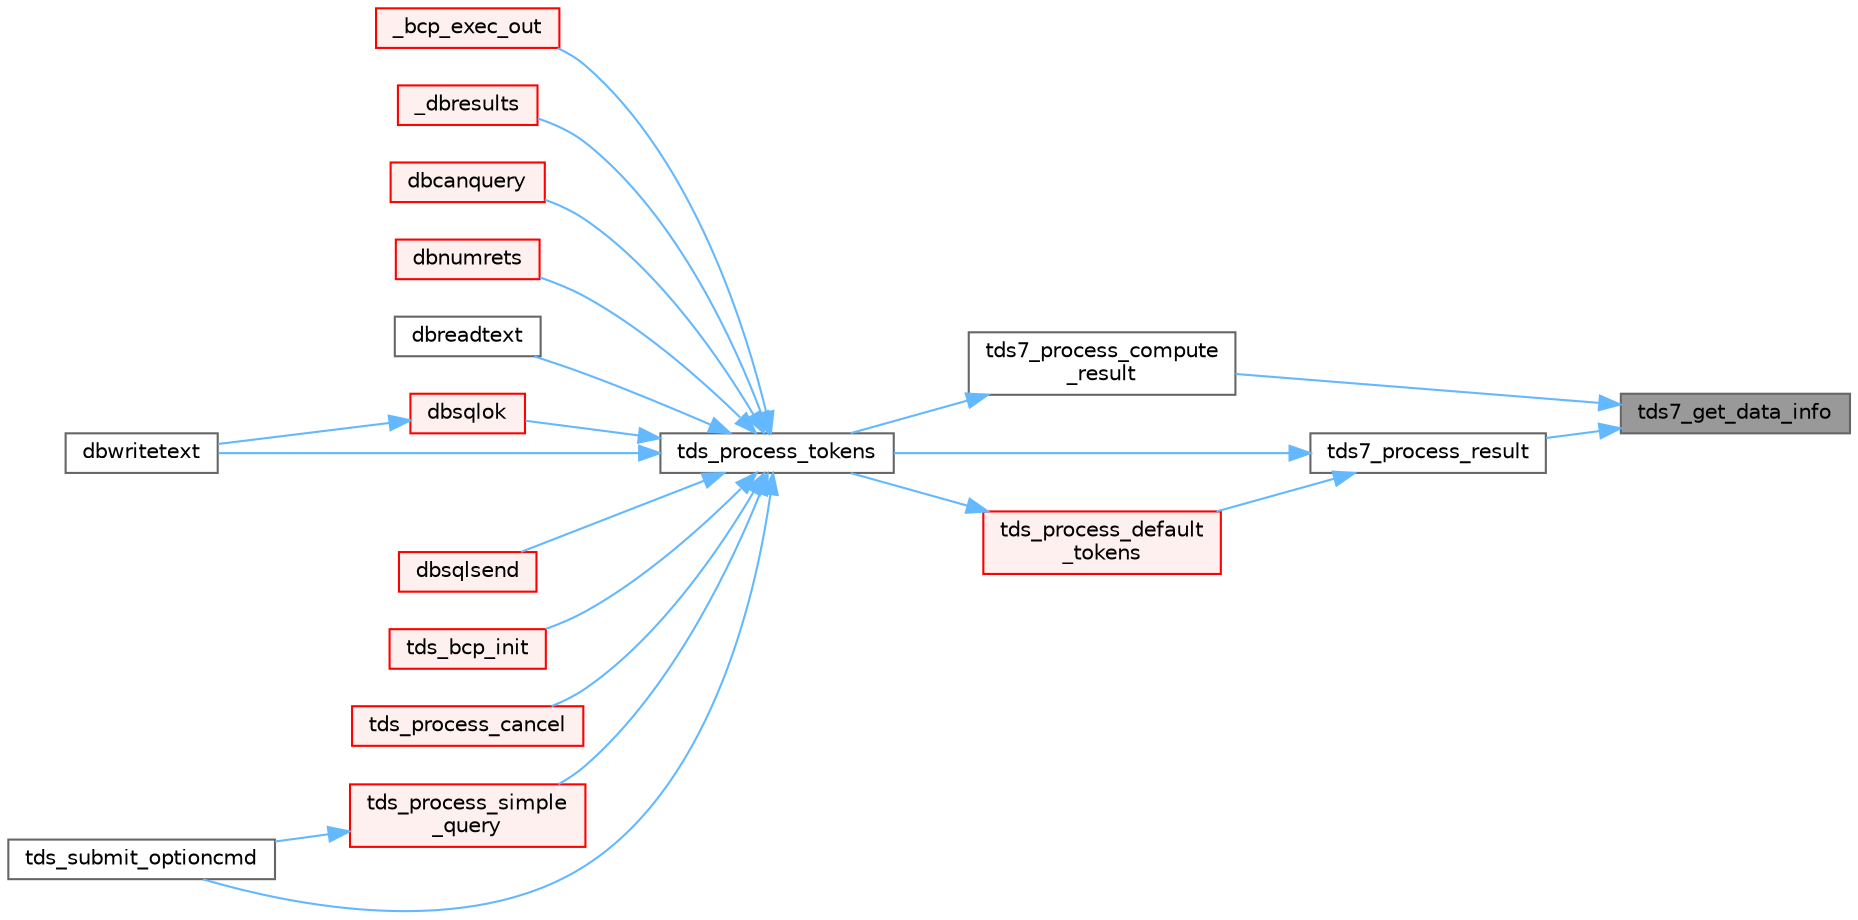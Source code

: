 digraph "tds7_get_data_info"
{
 // LATEX_PDF_SIZE
  bgcolor="transparent";
  edge [fontname=Helvetica,fontsize=10,labelfontname=Helvetica,labelfontsize=10];
  node [fontname=Helvetica,fontsize=10,shape=box,height=0.2,width=0.4];
  rankdir="RL";
  Node1 [id="Node000001",label="tds7_get_data_info",height=0.2,width=0.4,color="gray40", fillcolor="grey60", style="filled", fontcolor="black",tooltip="Reads data information from wire."];
  Node1 -> Node2 [id="edge1_Node000001_Node000002",dir="back",color="steelblue1",style="solid",tooltip=" "];
  Node2 [id="Node000002",label="tds7_process_compute\l_result",height=0.2,width=0.4,color="grey40", fillcolor="white", style="filled",URL="$a00580.html#ga6728e344caa20aea1def85f58dea138b",tooltip="tds7_process_compute_result() processes compute result sets for TDS 7/8."];
  Node2 -> Node3 [id="edge2_Node000002_Node000003",dir="back",color="steelblue1",style="solid",tooltip=" "];
  Node3 [id="Node000003",label="tds_process_tokens",height=0.2,width=0.4,color="grey40", fillcolor="white", style="filled",URL="$a00580.html#gabfc9de1d1fe718818caf63a4be4035a6",tooltip="process all streams."];
  Node3 -> Node4 [id="edge3_Node000003_Node000004",dir="back",color="steelblue1",style="solid",tooltip=" "];
  Node4 [id="Node000004",label="_bcp_exec_out",height=0.2,width=0.4,color="red", fillcolor="#FFF0F0", style="filled",URL="$a00566.html#gae67546338cb9542a4902aa914f57f314",tooltip=" "];
  Node3 -> Node6 [id="edge4_Node000003_Node000006",dir="back",color="steelblue1",style="solid",tooltip=" "];
  Node6 [id="Node000006",label="_dbresults",height=0.2,width=0.4,color="red", fillcolor="#FFF0F0", style="filled",URL="$a00563.html#gaf1879b85e8238c015b9648d077665285",tooltip=" "];
  Node3 -> Node10 [id="edge5_Node000003_Node000010",dir="back",color="steelblue1",style="solid",tooltip=" "];
  Node10 [id="Node000010",label="dbcanquery",height=0.2,width=0.4,color="red", fillcolor="#FFF0F0", style="filled",URL="$a00563.html#ga559e24ba70d0d96c3469eb6ab8f74e05",tooltip="Cancel the query currently being retrieved, discarding all pending rows."];
  Node3 -> Node11 [id="edge6_Node000003_Node000011",dir="back",color="steelblue1",style="solid",tooltip=" "];
  Node11 [id="Node000011",label="dbnumrets",height=0.2,width=0.4,color="red", fillcolor="#FFF0F0", style="filled",URL="$a00564.html#gaff09873008411a0573f6d1a9e6c7cf4b",tooltip="Get count of output parameters filled by a stored procedure."];
  Node3 -> Node15 [id="edge7_Node000003_Node000015",dir="back",color="steelblue1",style="solid",tooltip=" "];
  Node15 [id="Node000015",label="dbreadtext",height=0.2,width=0.4,color="grey40", fillcolor="white", style="filled",URL="$a00563.html#gadd5685565c8c6c86079e17b8a73b324c",tooltip="Fetch part of a text or image value from the server."];
  Node3 -> Node16 [id="edge8_Node000003_Node000016",dir="back",color="steelblue1",style="solid",tooltip=" "];
  Node16 [id="Node000016",label="dbsqlok",height=0.2,width=0.4,color="red", fillcolor="#FFF0F0", style="filled",URL="$a00563.html#gae1f50a6a2c31fda57cb481922b06841e",tooltip="Wait for results of a query from the server."];
  Node16 -> Node9 [id="edge9_Node000016_Node000009",dir="back",color="steelblue1",style="solid",tooltip=" "];
  Node9 [id="Node000009",label="dbwritetext",height=0.2,width=0.4,color="grey40", fillcolor="white", style="filled",URL="$a00563.html#ga548153eb2eae76c48aa9d4b72258dc1c",tooltip="Send text or image data to the server."];
  Node3 -> Node18 [id="edge10_Node000003_Node000018",dir="back",color="steelblue1",style="solid",tooltip=" "];
  Node18 [id="Node000018",label="dbsqlsend",height=0.2,width=0.4,color="red", fillcolor="#FFF0F0", style="filled",URL="$a00563.html#gac980139b9cea03cf93e373d425991481",tooltip="Transmit the command buffer to the server."];
  Node3 -> Node9 [id="edge11_Node000003_Node000009",dir="back",color="steelblue1",style="solid",tooltip=" "];
  Node3 -> Node19 [id="edge12_Node000003_Node000019",dir="back",color="steelblue1",style="solid",tooltip=" "];
  Node19 [id="Node000019",label="tds_bcp_init",height=0.2,width=0.4,color="red", fillcolor="#FFF0F0", style="filled",URL="$a00251.html#ac6610c72bd31bad5378f760fa9b12d66",tooltip="Initialize BCP information."];
  Node3 -> Node21 [id="edge13_Node000003_Node000021",dir="back",color="steelblue1",style="solid",tooltip=" "];
  Node21 [id="Node000021",label="tds_process_cancel",height=0.2,width=0.4,color="red", fillcolor="#FFF0F0", style="filled",URL="$a00580.html#gaf233e79967f82f4e0dd4d11524917a34",tooltip=" "];
  Node3 -> Node23 [id="edge14_Node000003_Node000023",dir="back",color="steelblue1",style="solid",tooltip=" "];
  Node23 [id="Node000023",label="tds_process_simple\l_query",height=0.2,width=0.4,color="red", fillcolor="#FFF0F0", style="filled",URL="$a00580.html#gaeeb1562044786ea17bea361ed83e6946",tooltip="Process results for simple query as \"SET TEXTSIZE\" or \"USE dbname\" If the statement returns results,..."];
  Node23 -> Node36 [id="edge15_Node000023_Node000036",dir="back",color="steelblue1",style="solid",tooltip=" "];
  Node36 [id="Node000036",label="tds_submit_optioncmd",height=0.2,width=0.4,color="grey40", fillcolor="white", style="filled",URL="$a00578.html#gaf0da49585d39e99780a004ee2ca23479",tooltip="Send option commands to server."];
  Node3 -> Node36 [id="edge16_Node000003_Node000036",dir="back",color="steelblue1",style="solid",tooltip=" "];
  Node1 -> Node38 [id="edge17_Node000001_Node000038",dir="back",color="steelblue1",style="solid",tooltip=" "];
  Node38 [id="Node000038",label="tds7_process_result",height=0.2,width=0.4,color="grey40", fillcolor="white", style="filled",URL="$a00580.html#gaca56fc22d65a24a96d1bef310ade73aa",tooltip="tds7_process_result() is the TDS 7.0 result set processing routine."];
  Node38 -> Node33 [id="edge18_Node000038_Node000033",dir="back",color="steelblue1",style="solid",tooltip=" "];
  Node33 [id="Node000033",label="tds_process_default\l_tokens",height=0.2,width=0.4,color="red", fillcolor="#FFF0F0", style="filled",URL="$a00580.html#ga39453d084f3f780ac4602d4abf2839f7",tooltip="tds_process_default_tokens() is a catch all function that is called to process tokens not known to ot..."];
  Node33 -> Node3 [id="edge19_Node000033_Node000003",dir="back",color="steelblue1",style="solid",tooltip=" "];
  Node38 -> Node3 [id="edge20_Node000038_Node000003",dir="back",color="steelblue1",style="solid",tooltip=" "];
}
